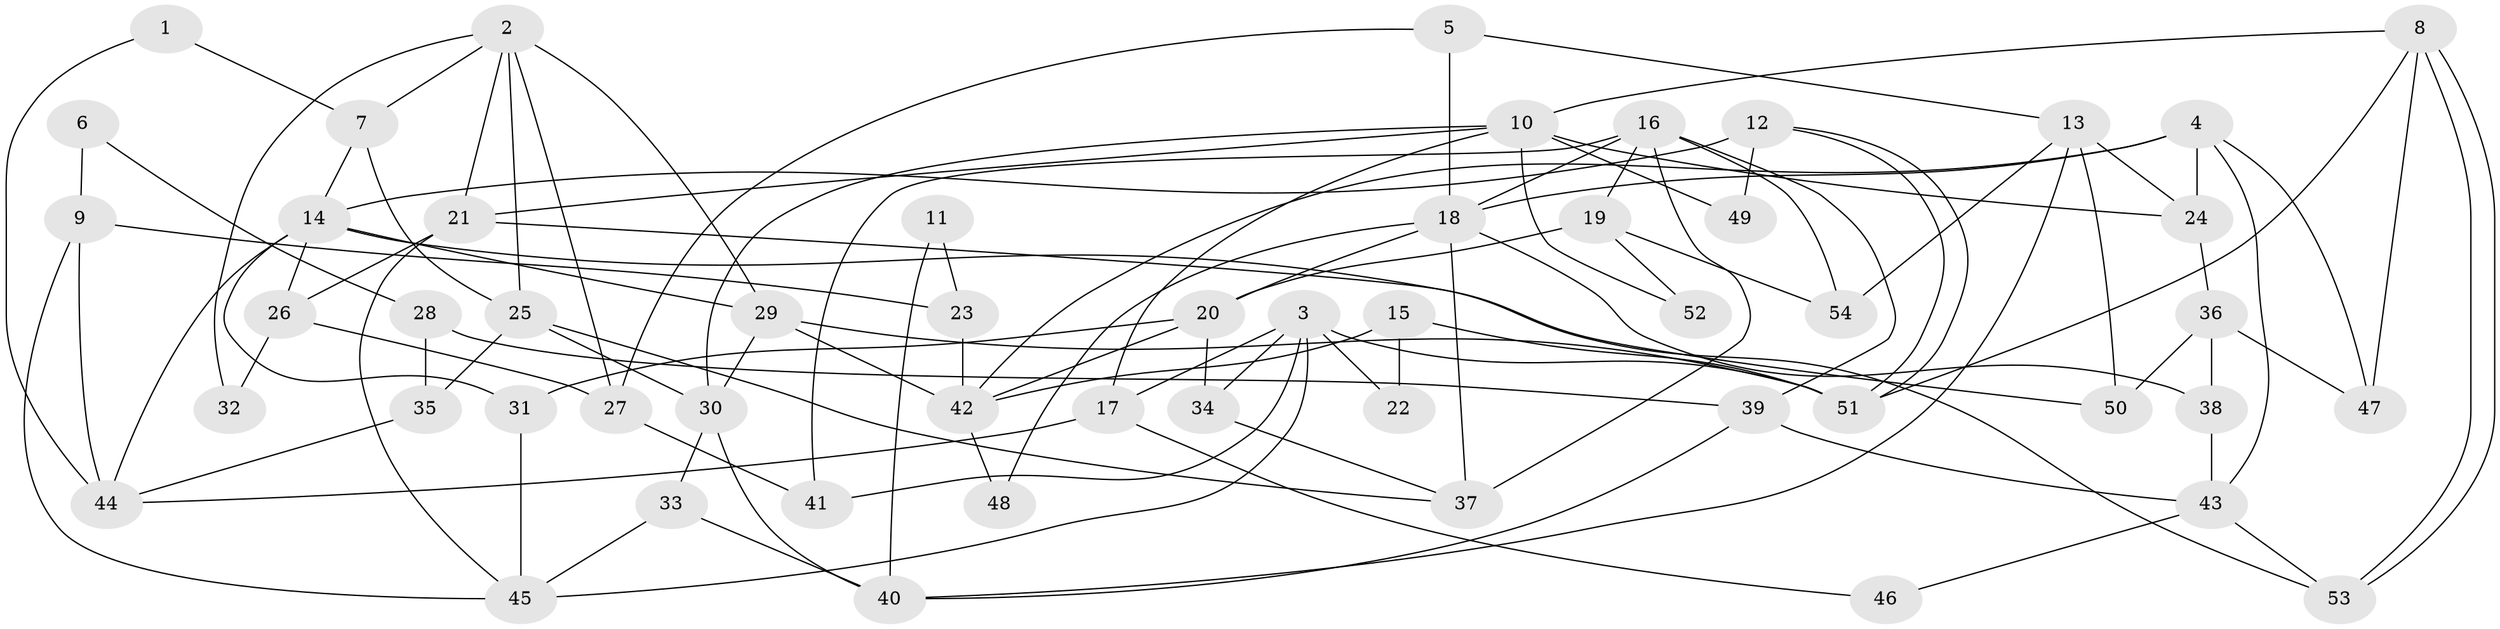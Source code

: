 // coarse degree distribution, {2: 0.12121212121212122, 7: 0.06060606060606061, 9: 0.030303030303030304, 6: 0.15151515151515152, 3: 0.24242424242424243, 5: 0.15151515151515152, 4: 0.15151515151515152, 10: 0.030303030303030304, 8: 0.06060606060606061}
// Generated by graph-tools (version 1.1) at 2025/23/03/03/25 07:23:59]
// undirected, 54 vertices, 108 edges
graph export_dot {
graph [start="1"]
  node [color=gray90,style=filled];
  1;
  2;
  3;
  4;
  5;
  6;
  7;
  8;
  9;
  10;
  11;
  12;
  13;
  14;
  15;
  16;
  17;
  18;
  19;
  20;
  21;
  22;
  23;
  24;
  25;
  26;
  27;
  28;
  29;
  30;
  31;
  32;
  33;
  34;
  35;
  36;
  37;
  38;
  39;
  40;
  41;
  42;
  43;
  44;
  45;
  46;
  47;
  48;
  49;
  50;
  51;
  52;
  53;
  54;
  1 -- 7;
  1 -- 44;
  2 -- 25;
  2 -- 29;
  2 -- 7;
  2 -- 21;
  2 -- 27;
  2 -- 32;
  3 -- 34;
  3 -- 41;
  3 -- 17;
  3 -- 22;
  3 -- 45;
  3 -- 51;
  4 -- 24;
  4 -- 43;
  4 -- 18;
  4 -- 42;
  4 -- 47;
  5 -- 13;
  5 -- 18;
  5 -- 27;
  6 -- 28;
  6 -- 9;
  7 -- 14;
  7 -- 25;
  8 -- 53;
  8 -- 53;
  8 -- 51;
  8 -- 10;
  8 -- 47;
  9 -- 44;
  9 -- 45;
  9 -- 23;
  10 -- 21;
  10 -- 17;
  10 -- 24;
  10 -- 30;
  10 -- 49;
  10 -- 52;
  11 -- 23;
  11 -- 40;
  12 -- 14;
  12 -- 51;
  12 -- 51;
  12 -- 49;
  13 -- 50;
  13 -- 54;
  13 -- 24;
  13 -- 40;
  14 -- 29;
  14 -- 31;
  14 -- 26;
  14 -- 44;
  14 -- 50;
  15 -- 42;
  15 -- 51;
  15 -- 22;
  16 -- 37;
  16 -- 39;
  16 -- 18;
  16 -- 19;
  16 -- 41;
  16 -- 54;
  17 -- 44;
  17 -- 46;
  18 -- 20;
  18 -- 37;
  18 -- 38;
  18 -- 48;
  19 -- 20;
  19 -- 52;
  19 -- 54;
  20 -- 42;
  20 -- 31;
  20 -- 34;
  21 -- 26;
  21 -- 45;
  21 -- 53;
  23 -- 42;
  24 -- 36;
  25 -- 30;
  25 -- 35;
  25 -- 37;
  26 -- 27;
  26 -- 32;
  27 -- 41;
  28 -- 39;
  28 -- 35;
  29 -- 51;
  29 -- 30;
  29 -- 42;
  30 -- 40;
  30 -- 33;
  31 -- 45;
  33 -- 45;
  33 -- 40;
  34 -- 37;
  35 -- 44;
  36 -- 47;
  36 -- 38;
  36 -- 50;
  38 -- 43;
  39 -- 40;
  39 -- 43;
  42 -- 48;
  43 -- 53;
  43 -- 46;
}
